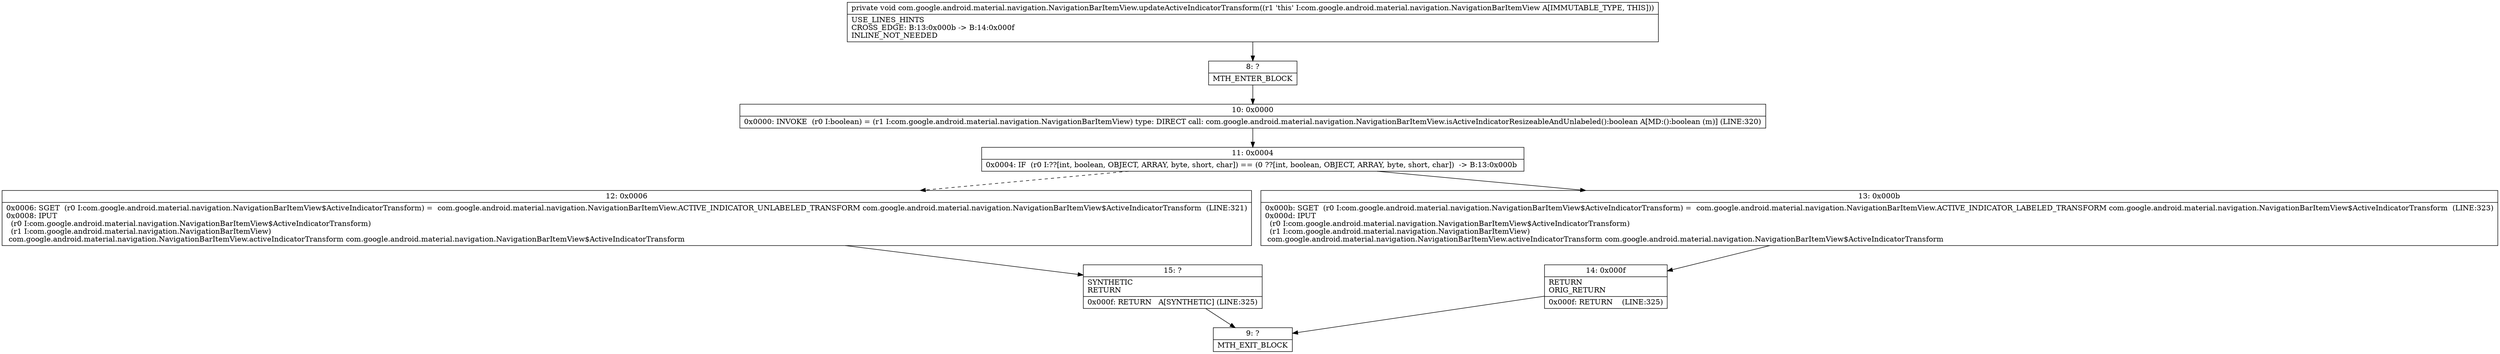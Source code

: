 digraph "CFG forcom.google.android.material.navigation.NavigationBarItemView.updateActiveIndicatorTransform()V" {
Node_8 [shape=record,label="{8\:\ ?|MTH_ENTER_BLOCK\l}"];
Node_10 [shape=record,label="{10\:\ 0x0000|0x0000: INVOKE  (r0 I:boolean) = (r1 I:com.google.android.material.navigation.NavigationBarItemView) type: DIRECT call: com.google.android.material.navigation.NavigationBarItemView.isActiveIndicatorResizeableAndUnlabeled():boolean A[MD:():boolean (m)] (LINE:320)\l}"];
Node_11 [shape=record,label="{11\:\ 0x0004|0x0004: IF  (r0 I:??[int, boolean, OBJECT, ARRAY, byte, short, char]) == (0 ??[int, boolean, OBJECT, ARRAY, byte, short, char])  \-\> B:13:0x000b \l}"];
Node_12 [shape=record,label="{12\:\ 0x0006|0x0006: SGET  (r0 I:com.google.android.material.navigation.NavigationBarItemView$ActiveIndicatorTransform) =  com.google.android.material.navigation.NavigationBarItemView.ACTIVE_INDICATOR_UNLABELED_TRANSFORM com.google.android.material.navigation.NavigationBarItemView$ActiveIndicatorTransform  (LINE:321)\l0x0008: IPUT  \l  (r0 I:com.google.android.material.navigation.NavigationBarItemView$ActiveIndicatorTransform)\l  (r1 I:com.google.android.material.navigation.NavigationBarItemView)\l com.google.android.material.navigation.NavigationBarItemView.activeIndicatorTransform com.google.android.material.navigation.NavigationBarItemView$ActiveIndicatorTransform \l}"];
Node_15 [shape=record,label="{15\:\ ?|SYNTHETIC\lRETURN\l|0x000f: RETURN   A[SYNTHETIC] (LINE:325)\l}"];
Node_9 [shape=record,label="{9\:\ ?|MTH_EXIT_BLOCK\l}"];
Node_13 [shape=record,label="{13\:\ 0x000b|0x000b: SGET  (r0 I:com.google.android.material.navigation.NavigationBarItemView$ActiveIndicatorTransform) =  com.google.android.material.navigation.NavigationBarItemView.ACTIVE_INDICATOR_LABELED_TRANSFORM com.google.android.material.navigation.NavigationBarItemView$ActiveIndicatorTransform  (LINE:323)\l0x000d: IPUT  \l  (r0 I:com.google.android.material.navigation.NavigationBarItemView$ActiveIndicatorTransform)\l  (r1 I:com.google.android.material.navigation.NavigationBarItemView)\l com.google.android.material.navigation.NavigationBarItemView.activeIndicatorTransform com.google.android.material.navigation.NavigationBarItemView$ActiveIndicatorTransform \l}"];
Node_14 [shape=record,label="{14\:\ 0x000f|RETURN\lORIG_RETURN\l|0x000f: RETURN    (LINE:325)\l}"];
MethodNode[shape=record,label="{private void com.google.android.material.navigation.NavigationBarItemView.updateActiveIndicatorTransform((r1 'this' I:com.google.android.material.navigation.NavigationBarItemView A[IMMUTABLE_TYPE, THIS]))  | USE_LINES_HINTS\lCROSS_EDGE: B:13:0x000b \-\> B:14:0x000f\lINLINE_NOT_NEEDED\l}"];
MethodNode -> Node_8;Node_8 -> Node_10;
Node_10 -> Node_11;
Node_11 -> Node_12[style=dashed];
Node_11 -> Node_13;
Node_12 -> Node_15;
Node_15 -> Node_9;
Node_13 -> Node_14;
Node_14 -> Node_9;
}

